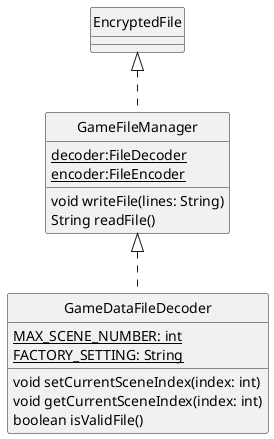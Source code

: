 @startuml
skinparam componentStyle rectangle
hide circle

class EncryptedFile {

}
class GameFileManager {
     {static}   decoder:FileDecoder
     {static}   encoder:FileEncoder
     void writeFile(lines: String)
     String readFile()
}
class GameDataFileDecoder {
    {static} MAX_SCENE_NUMBER: int
    {static} FACTORY_SETTING: String
    void setCurrentSceneIndex(index: int)
    void getCurrentSceneIndex(index: int)
    boolean isValidFile()
}

GameFileManager .up-|> EncryptedFile
GameDataFileDecoder .up-|> GameFileManager

@enduml

